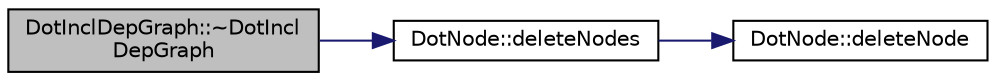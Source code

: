 digraph "DotInclDepGraph::~DotInclDepGraph"
{
 // LATEX_PDF_SIZE
  edge [fontname="Helvetica",fontsize="10",labelfontname="Helvetica",labelfontsize="10"];
  node [fontname="Helvetica",fontsize="10",shape=record];
  rankdir="LR";
  Node1 [label="DotInclDepGraph::~DotIncl\lDepGraph",height=0.2,width=0.4,color="black", fillcolor="grey75", style="filled", fontcolor="black",tooltip=" "];
  Node1 -> Node2 [color="midnightblue",fontsize="10",style="solid",fontname="Helvetica"];
  Node2 [label="DotNode::deleteNodes",height=0.2,width=0.4,color="black", fillcolor="white", style="filled",URL="$classDotNode.html#a748649462fd72baa804eccd77fcfa612",tooltip=" "];
  Node2 -> Node3 [color="midnightblue",fontsize="10",style="solid",fontname="Helvetica"];
  Node3 [label="DotNode::deleteNode",height=0.2,width=0.4,color="black", fillcolor="white", style="filled",URL="$classDotNode.html#ae2c044edad92d6008b036ae6c1f97551",tooltip=" "];
}
